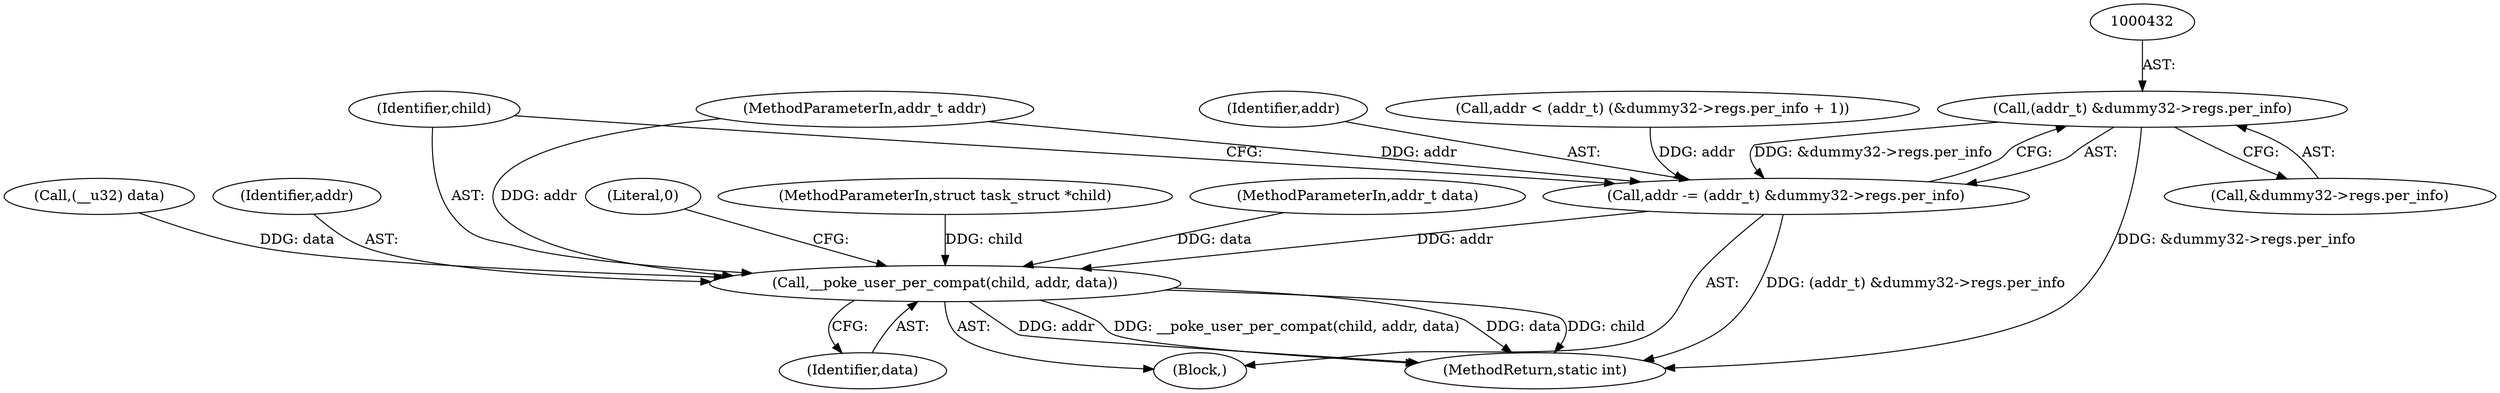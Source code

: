 digraph "0_linux_dab6cf55f81a6e16b8147aed9a843e1691dcd318_0@pointer" {
"1000431" [label="(Call,(addr_t) &dummy32->regs.per_info)"];
"1000429" [label="(Call,addr -= (addr_t) &dummy32->regs.per_info)"];
"1000439" [label="(Call,__poke_user_per_compat(child, addr, data))"];
"1000445" [label="(MethodReturn,static int)"];
"1000444" [label="(Literal,0)"];
"1000112" [label="(MethodParameterIn,struct task_struct *child)"];
"1000114" [label="(MethodParameterIn,addr_t data)"];
"1000442" [label="(Identifier,data)"];
"1000123" [label="(Call,(__u32) data)"];
"1000433" [label="(Call,&dummy32->regs.per_info)"];
"1000439" [label="(Call,__poke_user_per_compat(child, addr, data))"];
"1000430" [label="(Identifier,addr)"];
"1000428" [label="(Block,)"];
"1000431" [label="(Call,(addr_t) &dummy32->regs.per_info)"];
"1000429" [label="(Call,addr -= (addr_t) &dummy32->regs.per_info)"];
"1000416" [label="(Call,addr < (addr_t) (&dummy32->regs.per_info + 1))"];
"1000441" [label="(Identifier,addr)"];
"1000440" [label="(Identifier,child)"];
"1000113" [label="(MethodParameterIn,addr_t addr)"];
"1000431" -> "1000429"  [label="AST: "];
"1000431" -> "1000433"  [label="CFG: "];
"1000432" -> "1000431"  [label="AST: "];
"1000433" -> "1000431"  [label="AST: "];
"1000429" -> "1000431"  [label="CFG: "];
"1000431" -> "1000445"  [label="DDG: &dummy32->regs.per_info"];
"1000431" -> "1000429"  [label="DDG: &dummy32->regs.per_info"];
"1000429" -> "1000428"  [label="AST: "];
"1000430" -> "1000429"  [label="AST: "];
"1000440" -> "1000429"  [label="CFG: "];
"1000429" -> "1000445"  [label="DDG: (addr_t) &dummy32->regs.per_info"];
"1000416" -> "1000429"  [label="DDG: addr"];
"1000113" -> "1000429"  [label="DDG: addr"];
"1000429" -> "1000439"  [label="DDG: addr"];
"1000439" -> "1000428"  [label="AST: "];
"1000439" -> "1000442"  [label="CFG: "];
"1000440" -> "1000439"  [label="AST: "];
"1000441" -> "1000439"  [label="AST: "];
"1000442" -> "1000439"  [label="AST: "];
"1000444" -> "1000439"  [label="CFG: "];
"1000439" -> "1000445"  [label="DDG: data"];
"1000439" -> "1000445"  [label="DDG: child"];
"1000439" -> "1000445"  [label="DDG: addr"];
"1000439" -> "1000445"  [label="DDG: __poke_user_per_compat(child, addr, data)"];
"1000112" -> "1000439"  [label="DDG: child"];
"1000113" -> "1000439"  [label="DDG: addr"];
"1000123" -> "1000439"  [label="DDG: data"];
"1000114" -> "1000439"  [label="DDG: data"];
}
